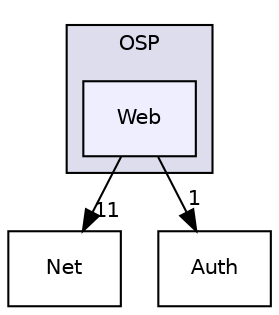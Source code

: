 digraph "Poco/OSP/Web" {
  compound=true
  node [ fontsize="10", fontname="Helvetica"];
  edge [ labelfontsize="10", labelfontname="Helvetica"];
  subgraph clusterdir_5eca2bf0126c072e55409f9641d1dbb0 {
    graph [ bgcolor="#ddddee", pencolor="black", label="OSP" fontname="Helvetica", fontsize="10", URL="dir_5eca2bf0126c072e55409f9641d1dbb0.html"]
  dir_f6d5bf0ec53c7120022054a6806da166 [shape=box, label="Web", style="filled", fillcolor="#eeeeff", pencolor="black", URL="dir_f6d5bf0ec53c7120022054a6806da166.html"];
  }
  dir_9e7cdfcda64b855465362ace9ad61cf7 [shape=box label="Net" URL="dir_9e7cdfcda64b855465362ace9ad61cf7.html"];
  dir_121708675243a72b190e979e98beb0fe [shape=box label="Auth" URL="dir_121708675243a72b190e979e98beb0fe.html"];
  dir_f6d5bf0ec53c7120022054a6806da166->dir_9e7cdfcda64b855465362ace9ad61cf7 [headlabel="11", labeldistance=1.5 headhref="dir_000027_000020.html"];
  dir_f6d5bf0ec53c7120022054a6806da166->dir_121708675243a72b190e979e98beb0fe [headlabel="1", labeldistance=1.5 headhref="dir_000027_000026.html"];
}
